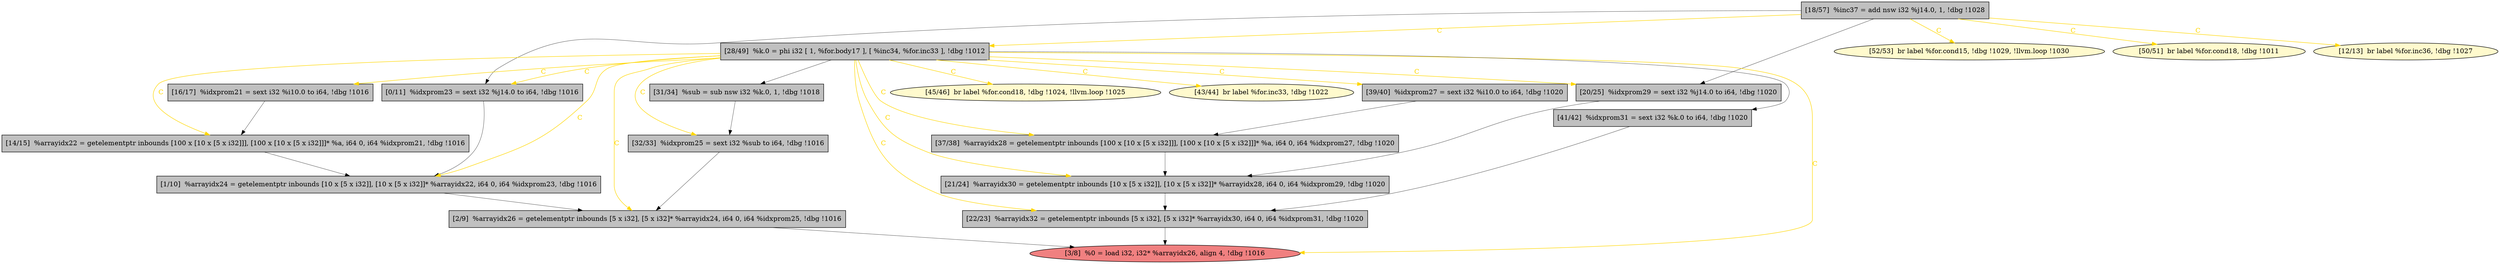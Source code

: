 
digraph G {


node822 [fillcolor=grey,label="[32/33]  %idxprom25 = sext i32 %sub to i64, !dbg !1016",shape=rectangle,style=filled ]
node821 [fillcolor=grey,label="[37/38]  %arrayidx28 = getelementptr inbounds [100 x [10 x [5 x i32]]], [100 x [10 x [5 x i32]]]* %a, i64 0, i64 %idxprom27, !dbg !1020",shape=rectangle,style=filled ]
node820 [fillcolor=grey,label="[39/40]  %idxprom27 = sext i32 %i10.0 to i64, !dbg !1020",shape=rectangle,style=filled ]
node808 [fillcolor=grey,label="[2/9]  %arrayidx26 = getelementptr inbounds [5 x i32], [5 x i32]* %arrayidx24, i64 0, i64 %idxprom25, !dbg !1016",shape=rectangle,style=filled ]
node815 [fillcolor=lightcoral,label="[3/8]  %0 = load i32, i32* %arrayidx26, align 4, !dbg !1016",shape=ellipse,style=filled ]
node819 [fillcolor=lemonchiffon,label="[52/53]  br label %for.cond15, !dbg !1029, !llvm.loop !1030",shape=ellipse,style=filled ]
node807 [fillcolor=lemonchiffon,label="[50/51]  br label %for.cond18, !dbg !1011",shape=ellipse,style=filled ]
node806 [fillcolor=grey,label="[20/25]  %idxprom29 = sext i32 %j14.0 to i64, !dbg !1020",shape=rectangle,style=filled ]
node805 [fillcolor=grey,label="[22/23]  %arrayidx32 = getelementptr inbounds [5 x i32], [5 x i32]* %arrayidx30, i64 0, i64 %idxprom31, !dbg !1020",shape=rectangle,style=filled ]
node803 [fillcolor=grey,label="[14/15]  %arrayidx22 = getelementptr inbounds [100 x [10 x [5 x i32]]], [100 x [10 x [5 x i32]]]* %a, i64 0, i64 %idxprom21, !dbg !1016",shape=rectangle,style=filled ]
node823 [fillcolor=grey,label="[18/57]  %inc37 = add nsw i32 %j14.0, 1, !dbg !1028",shape=rectangle,style=filled ]
node804 [fillcolor=grey,label="[16/17]  %idxprom21 = sext i32 %i10.0 to i64, !dbg !1016",shape=rectangle,style=filled ]
node818 [fillcolor=lemonchiffon,label="[45/46]  br label %for.cond18, !dbg !1024, !llvm.loop !1025",shape=ellipse,style=filled ]
node809 [fillcolor=grey,label="[21/24]  %arrayidx30 = getelementptr inbounds [10 x [5 x i32]], [10 x [5 x i32]]* %arrayidx28, i64 0, i64 %idxprom29, !dbg !1020",shape=rectangle,style=filled ]
node810 [fillcolor=lemonchiffon,label="[43/44]  br label %for.inc33, !dbg !1022",shape=ellipse,style=filled ]
node811 [fillcolor=grey,label="[1/10]  %arrayidx24 = getelementptr inbounds [10 x [5 x i32]], [10 x [5 x i32]]* %arrayidx22, i64 0, i64 %idxprom23, !dbg !1016",shape=rectangle,style=filled ]
node812 [fillcolor=grey,label="[31/34]  %sub = sub nsw i32 %k.0, 1, !dbg !1018",shape=rectangle,style=filled ]
node816 [fillcolor=grey,label="[41/42]  %idxprom31 = sext i32 %k.0 to i64, !dbg !1020",shape=rectangle,style=filled ]
node813 [fillcolor=lemonchiffon,label="[12/13]  br label %for.inc36, !dbg !1027",shape=ellipse,style=filled ]
node814 [fillcolor=grey,label="[0/11]  %idxprom23 = sext i32 %j14.0 to i64, !dbg !1016",shape=rectangle,style=filled ]
node817 [fillcolor=grey,label="[28/49]  %k.0 = phi i32 [ 1, %for.body17 ], [ %inc34, %for.inc33 ], !dbg !1012",shape=rectangle,style=filled ]

node817->node803 [style=solid,color=gold,label="C",penwidth=1.0,fontcolor=gold ]
node817->node804 [style=solid,color=gold,label="C",penwidth=1.0,fontcolor=gold ]
node817->node814 [style=solid,color=gold,label="C",penwidth=1.0,fontcolor=gold ]
node817->node810 [style=solid,color=gold,label="C",penwidth=1.0,fontcolor=gold ]
node803->node811 [style=solid,color=black,label="",penwidth=0.5,fontcolor=black ]
node808->node815 [style=solid,color=black,label="",penwidth=0.5,fontcolor=black ]
node814->node811 [style=solid,color=black,label="",penwidth=0.5,fontcolor=black ]
node817->node805 [style=solid,color=gold,label="C",penwidth=1.0,fontcolor=gold ]
node823->node819 [style=solid,color=gold,label="C",penwidth=1.0,fontcolor=gold ]
node817->node806 [style=solid,color=gold,label="C",penwidth=1.0,fontcolor=gold ]
node817->node822 [style=solid,color=gold,label="C",penwidth=1.0,fontcolor=gold ]
node821->node809 [style=solid,color=black,label="",penwidth=0.5,fontcolor=black ]
node809->node805 [style=solid,color=black,label="",penwidth=0.5,fontcolor=black ]
node805->node815 [style=solid,color=black,label="",penwidth=0.5,fontcolor=black ]
node804->node803 [style=solid,color=black,label="",penwidth=0.5,fontcolor=black ]
node817->node815 [style=solid,color=gold,label="C",penwidth=1.0,fontcolor=gold ]
node806->node809 [style=solid,color=black,label="",penwidth=0.5,fontcolor=black ]
node816->node805 [style=solid,color=black,label="",penwidth=0.5,fontcolor=black ]
node820->node821 [style=solid,color=black,label="",penwidth=0.5,fontcolor=black ]
node817->node808 [style=solid,color=gold,label="C",penwidth=1.0,fontcolor=gold ]
node822->node808 [style=solid,color=black,label="",penwidth=0.5,fontcolor=black ]
node823->node806 [style=solid,color=black,label="",penwidth=0.5,fontcolor=black ]
node823->node814 [style=solid,color=black,label="",penwidth=0.5,fontcolor=black ]
node812->node822 [style=solid,color=black,label="",penwidth=0.5,fontcolor=black ]
node823->node817 [style=solid,color=gold,label="C",penwidth=1.0,fontcolor=gold ]
node817->node818 [style=solid,color=gold,label="C",penwidth=1.0,fontcolor=gold ]
node817->node820 [style=solid,color=gold,label="C",penwidth=1.0,fontcolor=gold ]
node823->node807 [style=solid,color=gold,label="C",penwidth=1.0,fontcolor=gold ]
node817->node816 [style=solid,color=black,label="",penwidth=0.5,fontcolor=black ]
node817->node809 [style=solid,color=gold,label="C",penwidth=1.0,fontcolor=gold ]
node817->node812 [style=solid,color=black,label="",penwidth=0.5,fontcolor=black ]
node817->node811 [style=solid,color=gold,label="C",penwidth=1.0,fontcolor=gold ]
node811->node808 [style=solid,color=black,label="",penwidth=0.5,fontcolor=black ]
node823->node813 [style=solid,color=gold,label="C",penwidth=1.0,fontcolor=gold ]
node817->node821 [style=solid,color=gold,label="C",penwidth=1.0,fontcolor=gold ]


}
